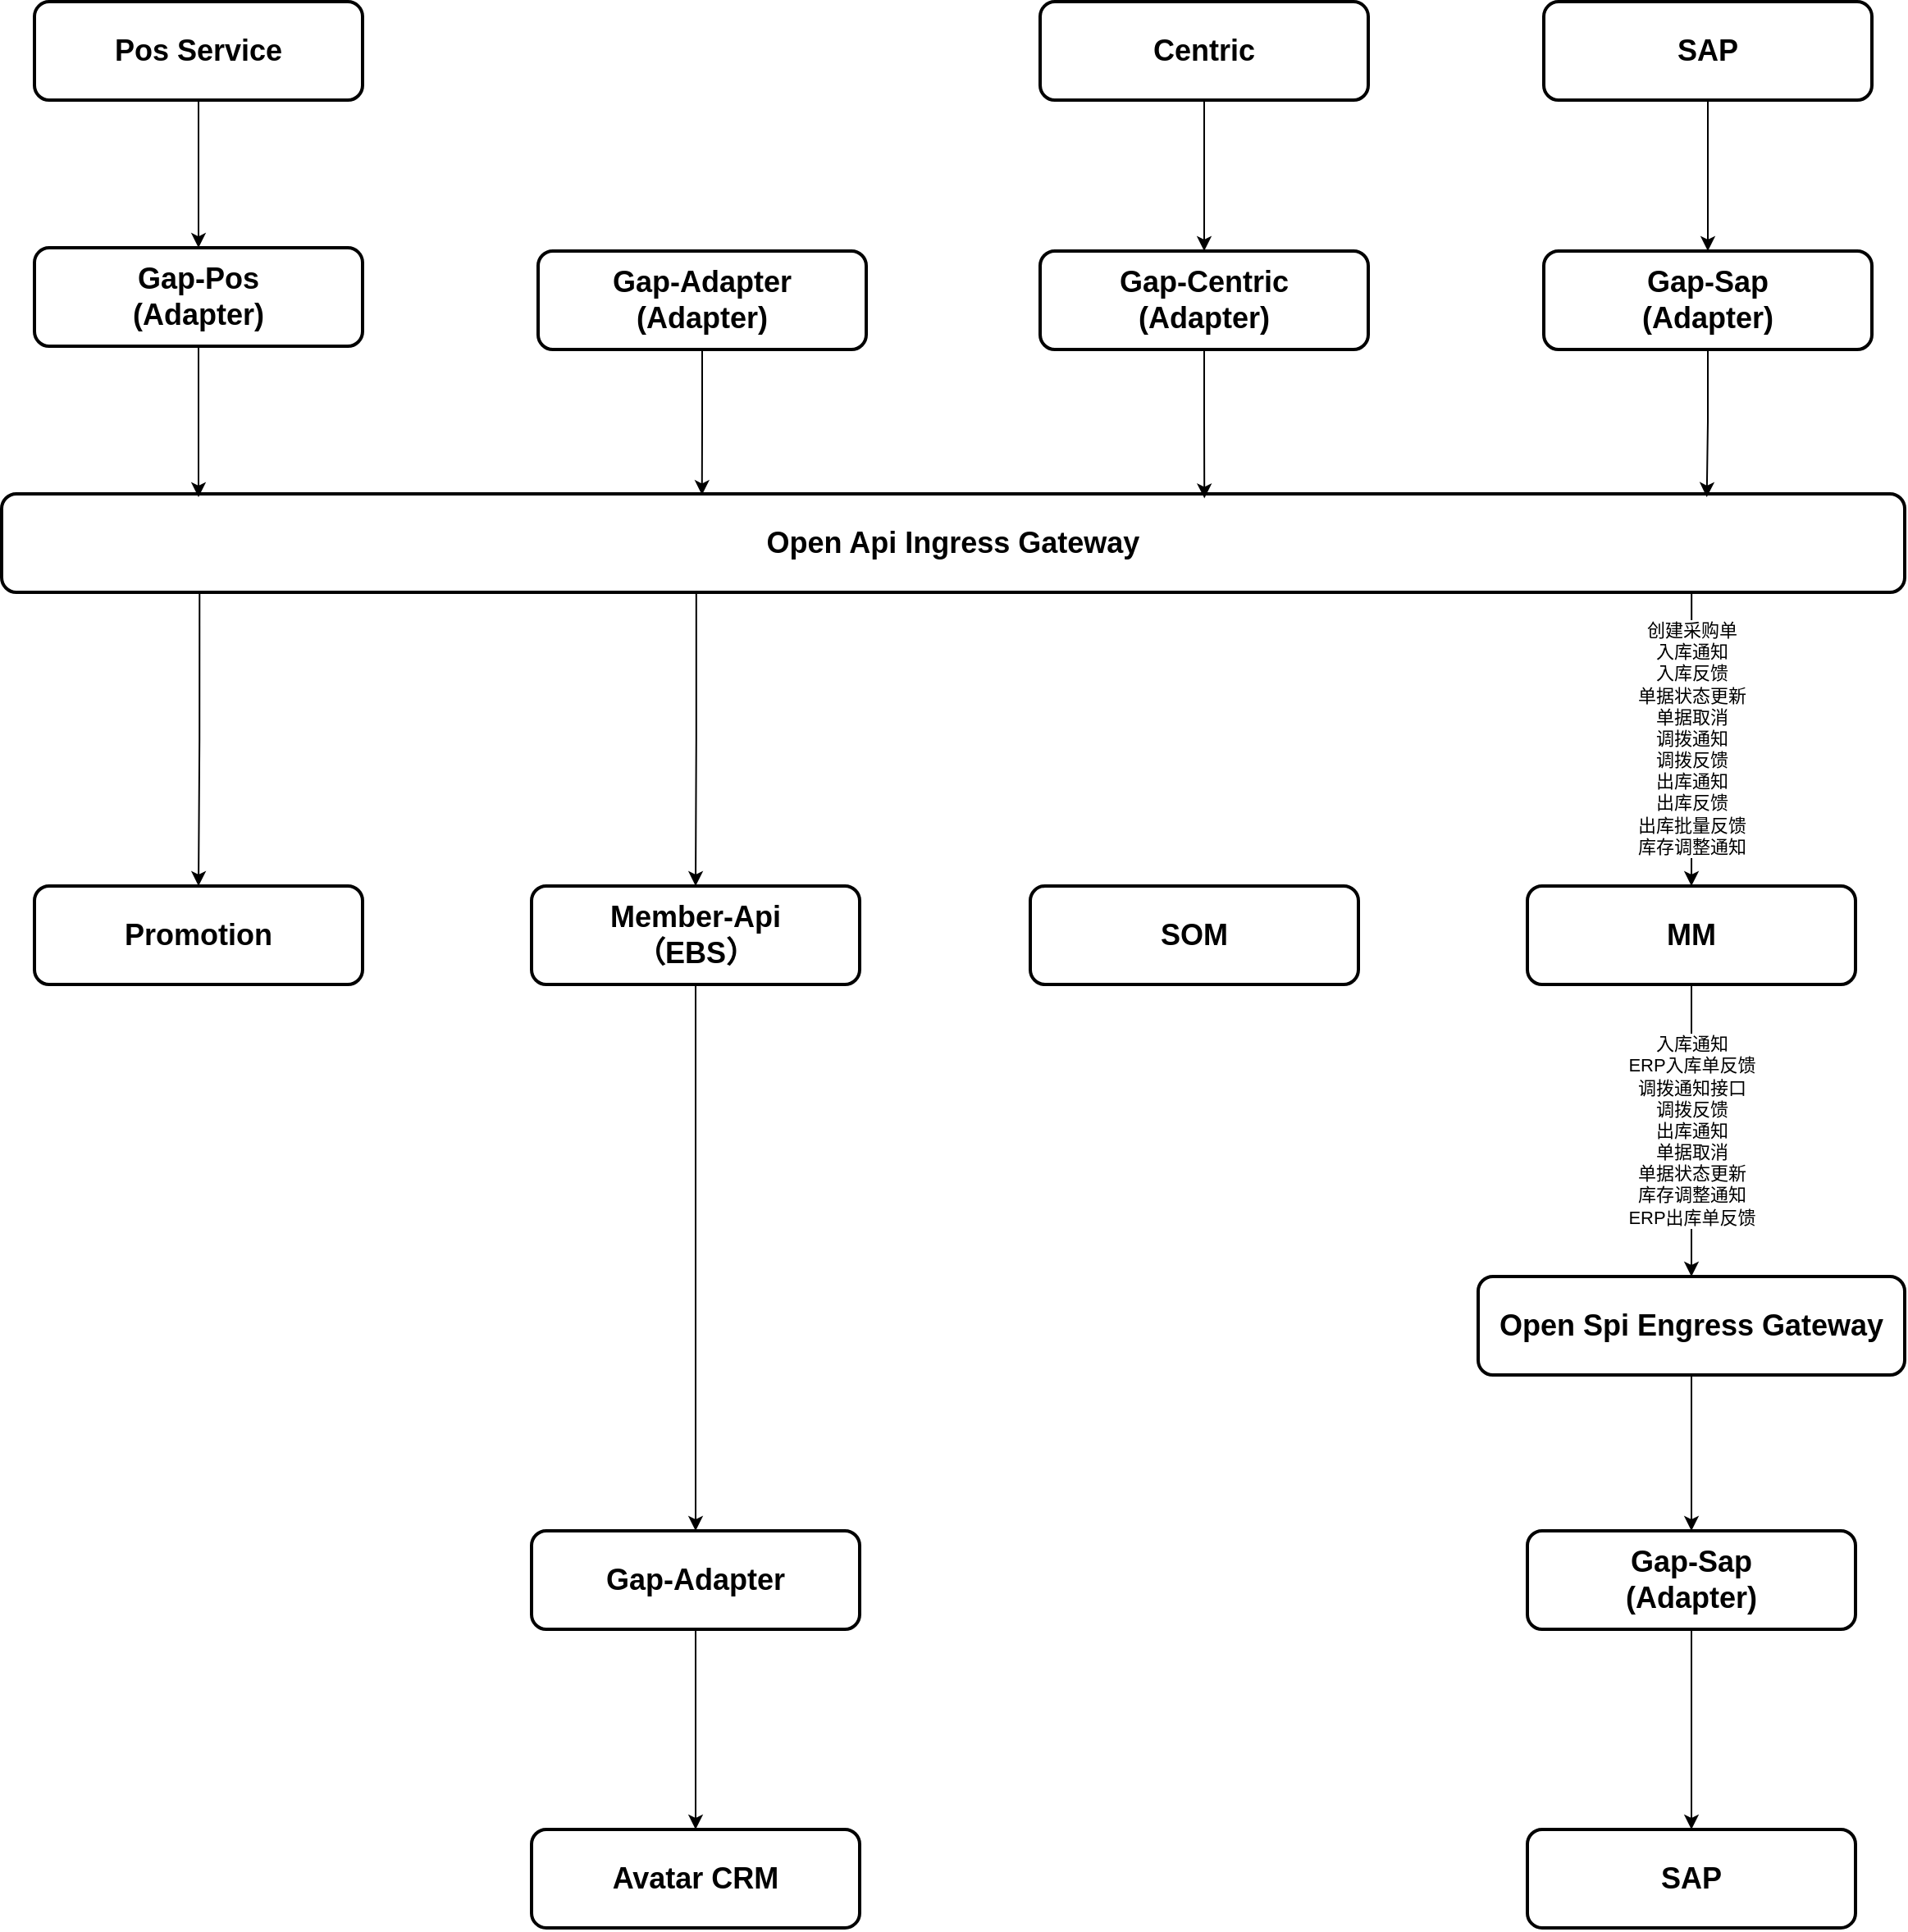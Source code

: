 <mxfile version="24.1.0" type="github">
  <diagram name="gap" id="mRCGRJypWsmpzb2VFlEM">
    <mxGraphModel dx="2261" dy="1923" grid="1" gridSize="10" guides="1" tooltips="1" connect="1" arrows="1" fold="1" page="1" pageScale="1" pageWidth="827" pageHeight="1169" math="0" shadow="0">
      <root>
        <mxCell id="0" />
        <mxCell id="1" parent="0" />
        <mxCell id="X8uHloKiftdKXZpLW0yQ-24" style="edgeStyle=orthogonalEdgeStyle;rounded=0;orthogonalLoop=1;jettySize=auto;html=1;exitX=0.104;exitY=0.967;exitDx=0;exitDy=0;exitPerimeter=0;" edge="1" parent="1" source="X8uHloKiftdKXZpLW0yQ-1" target="X8uHloKiftdKXZpLW0yQ-9">
          <mxGeometry relative="1" as="geometry" />
        </mxCell>
        <mxCell id="X8uHloKiftdKXZpLW0yQ-27" style="edgeStyle=orthogonalEdgeStyle;rounded=0;orthogonalLoop=1;jettySize=auto;html=1;exitX=0.365;exitY=0.983;exitDx=0;exitDy=0;exitPerimeter=0;" edge="1" parent="1" source="X8uHloKiftdKXZpLW0yQ-1" target="X8uHloKiftdKXZpLW0yQ-4">
          <mxGeometry relative="1" as="geometry" />
        </mxCell>
        <mxCell id="X8uHloKiftdKXZpLW0yQ-33" value="&lt;div&gt;创建采购单&lt;/div&gt;&lt;div&gt;入库通知&lt;/div&gt;&lt;div&gt;入库反馈&lt;/div&gt;&lt;div&gt;单据状态更新&lt;/div&gt;&lt;div&gt;单据取消&lt;/div&gt;&lt;div&gt;调拨通知&lt;/div&gt;&lt;div&gt;调拨反馈&lt;/div&gt;&lt;div&gt;出库通知&lt;/div&gt;&lt;div&gt;出库反馈&lt;/div&gt;&lt;div&gt;出库批量反馈&lt;/div&gt;&lt;div&gt;库存调整通知&lt;br&gt;&lt;/div&gt;" style="edgeStyle=orthogonalEdgeStyle;rounded=0;orthogonalLoop=1;jettySize=auto;html=1;exitX=0.888;exitY=0.981;exitDx=0;exitDy=0;entryX=0.5;entryY=0;entryDx=0;entryDy=0;exitPerimeter=0;" edge="1" parent="1" source="X8uHloKiftdKXZpLW0yQ-1" target="X8uHloKiftdKXZpLW0yQ-3">
          <mxGeometry relative="1" as="geometry" />
        </mxCell>
        <mxCell id="X8uHloKiftdKXZpLW0yQ-1" value="Open Api Ingress Gateway" style="rounded=1;whiteSpace=wrap;html=1;strokeWidth=2;fontSize=18;fontStyle=1;align=center;" vertex="1" parent="1">
          <mxGeometry y="48" width="1160" height="60" as="geometry" />
        </mxCell>
        <mxCell id="X8uHloKiftdKXZpLW0yQ-18" style="edgeStyle=orthogonalEdgeStyle;rounded=0;orthogonalLoop=1;jettySize=auto;html=1;exitX=0.5;exitY=1;exitDx=0;exitDy=0;" edge="1" parent="1" source="X8uHloKiftdKXZpLW0yQ-2" target="X8uHloKiftdKXZpLW0yQ-17">
          <mxGeometry relative="1" as="geometry" />
        </mxCell>
        <mxCell id="X8uHloKiftdKXZpLW0yQ-2" value="Open Spi Engress Gateway" style="rounded=1;whiteSpace=wrap;html=1;strokeWidth=2;fontSize=18;fontStyle=1;align=center;" vertex="1" parent="1">
          <mxGeometry x="900" y="525" width="260" height="60" as="geometry" />
        </mxCell>
        <mxCell id="X8uHloKiftdKXZpLW0yQ-12" value="&lt;div&gt;入库通知&lt;/div&gt;&lt;div&gt;ERP入库单反馈&lt;/div&gt;&lt;div&gt;调拨通知接口&lt;/div&gt;&lt;div&gt;调拨反馈&lt;/div&gt;&lt;div&gt;出库通知&lt;/div&gt;&lt;div&gt;单据取消&lt;/div&gt;&lt;div&gt;单据状态更新&lt;/div&gt;&lt;div&gt;库存调整通知&lt;/div&gt;&lt;div&gt;ERP出库单反馈&lt;br&gt;&lt;/div&gt;" style="edgeStyle=orthogonalEdgeStyle;rounded=0;orthogonalLoop=1;jettySize=auto;html=1;exitX=0.5;exitY=1;exitDx=0;exitDy=0;" edge="1" parent="1" source="X8uHloKiftdKXZpLW0yQ-3" target="X8uHloKiftdKXZpLW0yQ-2">
          <mxGeometry relative="1" as="geometry" />
        </mxCell>
        <mxCell id="X8uHloKiftdKXZpLW0yQ-3" value="MM" style="rounded=1;whiteSpace=wrap;html=1;strokeWidth=2;fontSize=18;fontStyle=1;align=center;" vertex="1" parent="1">
          <mxGeometry x="930" y="287" width="200" height="60" as="geometry" />
        </mxCell>
        <mxCell id="X8uHloKiftdKXZpLW0yQ-21" style="edgeStyle=orthogonalEdgeStyle;rounded=0;orthogonalLoop=1;jettySize=auto;html=1;exitX=0.5;exitY=1;exitDx=0;exitDy=0;" edge="1" parent="1" source="X8uHloKiftdKXZpLW0yQ-4" target="X8uHloKiftdKXZpLW0yQ-20">
          <mxGeometry relative="1" as="geometry" />
        </mxCell>
        <mxCell id="X8uHloKiftdKXZpLW0yQ-4" value="&lt;div&gt;Member-Api&lt;/div&gt;&lt;div&gt;（EBS）&lt;br&gt;&lt;/div&gt;" style="rounded=1;whiteSpace=wrap;html=1;strokeWidth=2;fontSize=18;fontStyle=1;align=center;" vertex="1" parent="1">
          <mxGeometry x="323" y="287" width="200" height="60" as="geometry" />
        </mxCell>
        <mxCell id="X8uHloKiftdKXZpLW0yQ-5" value="&lt;div&gt;Gap-Pos&lt;/div&gt;&lt;div&gt;(Adapter)&lt;br&gt;&lt;/div&gt;" style="rounded=1;whiteSpace=wrap;html=1;strokeWidth=2;fontSize=18;fontStyle=1;align=center;" vertex="1" parent="1">
          <mxGeometry x="20" y="-101.98" width="200" height="60" as="geometry" />
        </mxCell>
        <mxCell id="X8uHloKiftdKXZpLW0yQ-7" style="edgeStyle=orthogonalEdgeStyle;rounded=0;orthogonalLoop=1;jettySize=auto;html=1;exitX=0.5;exitY=1;exitDx=0;exitDy=0;" edge="1" parent="1" source="X8uHloKiftdKXZpLW0yQ-6" target="X8uHloKiftdKXZpLW0yQ-5">
          <mxGeometry relative="1" as="geometry" />
        </mxCell>
        <mxCell id="X8uHloKiftdKXZpLW0yQ-6" value="&lt;div&gt;Pos Service&lt;br&gt;&lt;/div&gt;" style="rounded=1;whiteSpace=wrap;html=1;strokeWidth=2;fontSize=18;fontStyle=1;align=center;" vertex="1" parent="1">
          <mxGeometry x="20" y="-251.98" width="200" height="60" as="geometry" />
        </mxCell>
        <mxCell id="X8uHloKiftdKXZpLW0yQ-8" style="edgeStyle=orthogonalEdgeStyle;rounded=0;orthogonalLoop=1;jettySize=auto;html=1;exitX=0.5;exitY=1;exitDx=0;exitDy=0;" edge="1" parent="1" source="X8uHloKiftdKXZpLW0yQ-5">
          <mxGeometry relative="1" as="geometry">
            <mxPoint x="120" y="50" as="targetPoint" />
          </mxGeometry>
        </mxCell>
        <mxCell id="X8uHloKiftdKXZpLW0yQ-9" value="&lt;div&gt;Promotion&lt;br&gt;&lt;/div&gt;" style="rounded=1;whiteSpace=wrap;html=1;strokeWidth=2;fontSize=18;fontStyle=1;align=center;" vertex="1" parent="1">
          <mxGeometry x="20" y="287" width="200" height="60" as="geometry" />
        </mxCell>
        <mxCell id="X8uHloKiftdKXZpLW0yQ-10" value="&lt;div&gt;Gap-Sap&lt;/div&gt;&lt;div&gt;(Adapter)&lt;br&gt;&lt;/div&gt;" style="rounded=1;whiteSpace=wrap;html=1;strokeWidth=2;fontSize=18;fontStyle=1;align=center;" vertex="1" parent="1">
          <mxGeometry x="940" y="-100" width="200" height="60" as="geometry" />
        </mxCell>
        <mxCell id="X8uHloKiftdKXZpLW0yQ-11" value="&lt;div&gt;Gap-Centric&lt;/div&gt;&lt;div&gt;(Adapter)&lt;br&gt;&lt;/div&gt;" style="rounded=1;whiteSpace=wrap;html=1;strokeWidth=2;fontSize=18;fontStyle=1;align=center;" vertex="1" parent="1">
          <mxGeometry x="633" y="-100" width="200" height="60" as="geometry" />
        </mxCell>
        <mxCell id="X8uHloKiftdKXZpLW0yQ-14" style="edgeStyle=orthogonalEdgeStyle;rounded=0;orthogonalLoop=1;jettySize=auto;html=1;exitX=0.5;exitY=1;exitDx=0;exitDy=0;" edge="1" parent="1" source="X8uHloKiftdKXZpLW0yQ-13" target="X8uHloKiftdKXZpLW0yQ-10">
          <mxGeometry relative="1" as="geometry" />
        </mxCell>
        <mxCell id="X8uHloKiftdKXZpLW0yQ-13" value="SAP" style="rounded=1;whiteSpace=wrap;html=1;strokeWidth=2;fontSize=18;fontStyle=1;align=center;" vertex="1" parent="1">
          <mxGeometry x="940" y="-251.98" width="200" height="60" as="geometry" />
        </mxCell>
        <mxCell id="X8uHloKiftdKXZpLW0yQ-15" style="edgeStyle=orthogonalEdgeStyle;rounded=0;orthogonalLoop=1;jettySize=auto;html=1;exitX=0.5;exitY=1;exitDx=0;exitDy=0;entryX=0.896;entryY=0.033;entryDx=0;entryDy=0;entryPerimeter=0;" edge="1" parent="1" source="X8uHloKiftdKXZpLW0yQ-10" target="X8uHloKiftdKXZpLW0yQ-1">
          <mxGeometry relative="1" as="geometry" />
        </mxCell>
        <mxCell id="X8uHloKiftdKXZpLW0yQ-16" value="SAP" style="rounded=1;whiteSpace=wrap;html=1;strokeWidth=2;fontSize=18;fontStyle=1;align=center;" vertex="1" parent="1">
          <mxGeometry x="930" y="861.98" width="200" height="60" as="geometry" />
        </mxCell>
        <mxCell id="X8uHloKiftdKXZpLW0yQ-19" style="edgeStyle=orthogonalEdgeStyle;rounded=0;orthogonalLoop=1;jettySize=auto;html=1;exitX=0.5;exitY=1;exitDx=0;exitDy=0;" edge="1" parent="1" source="X8uHloKiftdKXZpLW0yQ-17" target="X8uHloKiftdKXZpLW0yQ-16">
          <mxGeometry relative="1" as="geometry" />
        </mxCell>
        <mxCell id="X8uHloKiftdKXZpLW0yQ-17" value="&lt;div&gt;Gap-Sap&lt;/div&gt;&lt;div&gt;(Adapter)&lt;/div&gt;" style="rounded=1;whiteSpace=wrap;html=1;strokeWidth=2;fontSize=18;fontStyle=1;align=center;" vertex="1" parent="1">
          <mxGeometry x="930" y="680" width="200" height="60" as="geometry" />
        </mxCell>
        <mxCell id="X8uHloKiftdKXZpLW0yQ-23" style="edgeStyle=orthogonalEdgeStyle;rounded=0;orthogonalLoop=1;jettySize=auto;html=1;exitX=0.5;exitY=1;exitDx=0;exitDy=0;" edge="1" parent="1" source="X8uHloKiftdKXZpLW0yQ-20" target="X8uHloKiftdKXZpLW0yQ-22">
          <mxGeometry relative="1" as="geometry" />
        </mxCell>
        <mxCell id="X8uHloKiftdKXZpLW0yQ-20" value="Gap-Adapter" style="rounded=1;whiteSpace=wrap;html=1;strokeWidth=2;fontSize=18;fontStyle=1;align=center;" vertex="1" parent="1">
          <mxGeometry x="323" y="680" width="200" height="60" as="geometry" />
        </mxCell>
        <mxCell id="X8uHloKiftdKXZpLW0yQ-22" value="Avatar CRM" style="rounded=1;whiteSpace=wrap;html=1;strokeWidth=2;fontSize=18;fontStyle=1;align=center;" vertex="1" parent="1">
          <mxGeometry x="323" y="861.98" width="200" height="60" as="geometry" />
        </mxCell>
        <mxCell id="X8uHloKiftdKXZpLW0yQ-25" value="&lt;div&gt;Gap-Adapter&lt;/div&gt;&lt;div&gt;(Adapter)&lt;br&gt;&lt;/div&gt;" style="rounded=1;whiteSpace=wrap;html=1;strokeWidth=2;fontSize=18;fontStyle=1;align=center;" vertex="1" parent="1">
          <mxGeometry x="327" y="-100" width="200" height="60" as="geometry" />
        </mxCell>
        <mxCell id="X8uHloKiftdKXZpLW0yQ-31" style="edgeStyle=orthogonalEdgeStyle;rounded=0;orthogonalLoop=1;jettySize=auto;html=1;exitX=0.5;exitY=1;exitDx=0;exitDy=0;" edge="1" parent="1" source="X8uHloKiftdKXZpLW0yQ-26" target="X8uHloKiftdKXZpLW0yQ-11">
          <mxGeometry relative="1" as="geometry" />
        </mxCell>
        <mxCell id="X8uHloKiftdKXZpLW0yQ-26" value="&lt;div&gt;Centric&lt;/div&gt;" style="rounded=1;whiteSpace=wrap;html=1;strokeWidth=2;fontSize=18;fontStyle=1;align=center;" vertex="1" parent="1">
          <mxGeometry x="633" y="-251.98" width="200" height="60" as="geometry" />
        </mxCell>
        <mxCell id="X8uHloKiftdKXZpLW0yQ-28" value="SOM" style="rounded=1;whiteSpace=wrap;html=1;strokeWidth=2;fontSize=18;fontStyle=1;align=center;" vertex="1" parent="1">
          <mxGeometry x="627" y="287" width="200" height="60" as="geometry" />
        </mxCell>
        <mxCell id="X8uHloKiftdKXZpLW0yQ-29" style="edgeStyle=orthogonalEdgeStyle;rounded=0;orthogonalLoop=1;jettySize=auto;html=1;exitX=0.5;exitY=1;exitDx=0;exitDy=0;entryX=0.368;entryY=0.011;entryDx=0;entryDy=0;entryPerimeter=0;" edge="1" parent="1" source="X8uHloKiftdKXZpLW0yQ-25" target="X8uHloKiftdKXZpLW0yQ-1">
          <mxGeometry relative="1" as="geometry" />
        </mxCell>
        <mxCell id="X8uHloKiftdKXZpLW0yQ-30" style="edgeStyle=orthogonalEdgeStyle;rounded=0;orthogonalLoop=1;jettySize=auto;html=1;exitX=0.5;exitY=1;exitDx=0;exitDy=0;entryX=0.632;entryY=0.045;entryDx=0;entryDy=0;entryPerimeter=0;" edge="1" parent="1" source="X8uHloKiftdKXZpLW0yQ-11" target="X8uHloKiftdKXZpLW0yQ-1">
          <mxGeometry relative="1" as="geometry" />
        </mxCell>
      </root>
    </mxGraphModel>
  </diagram>
</mxfile>
